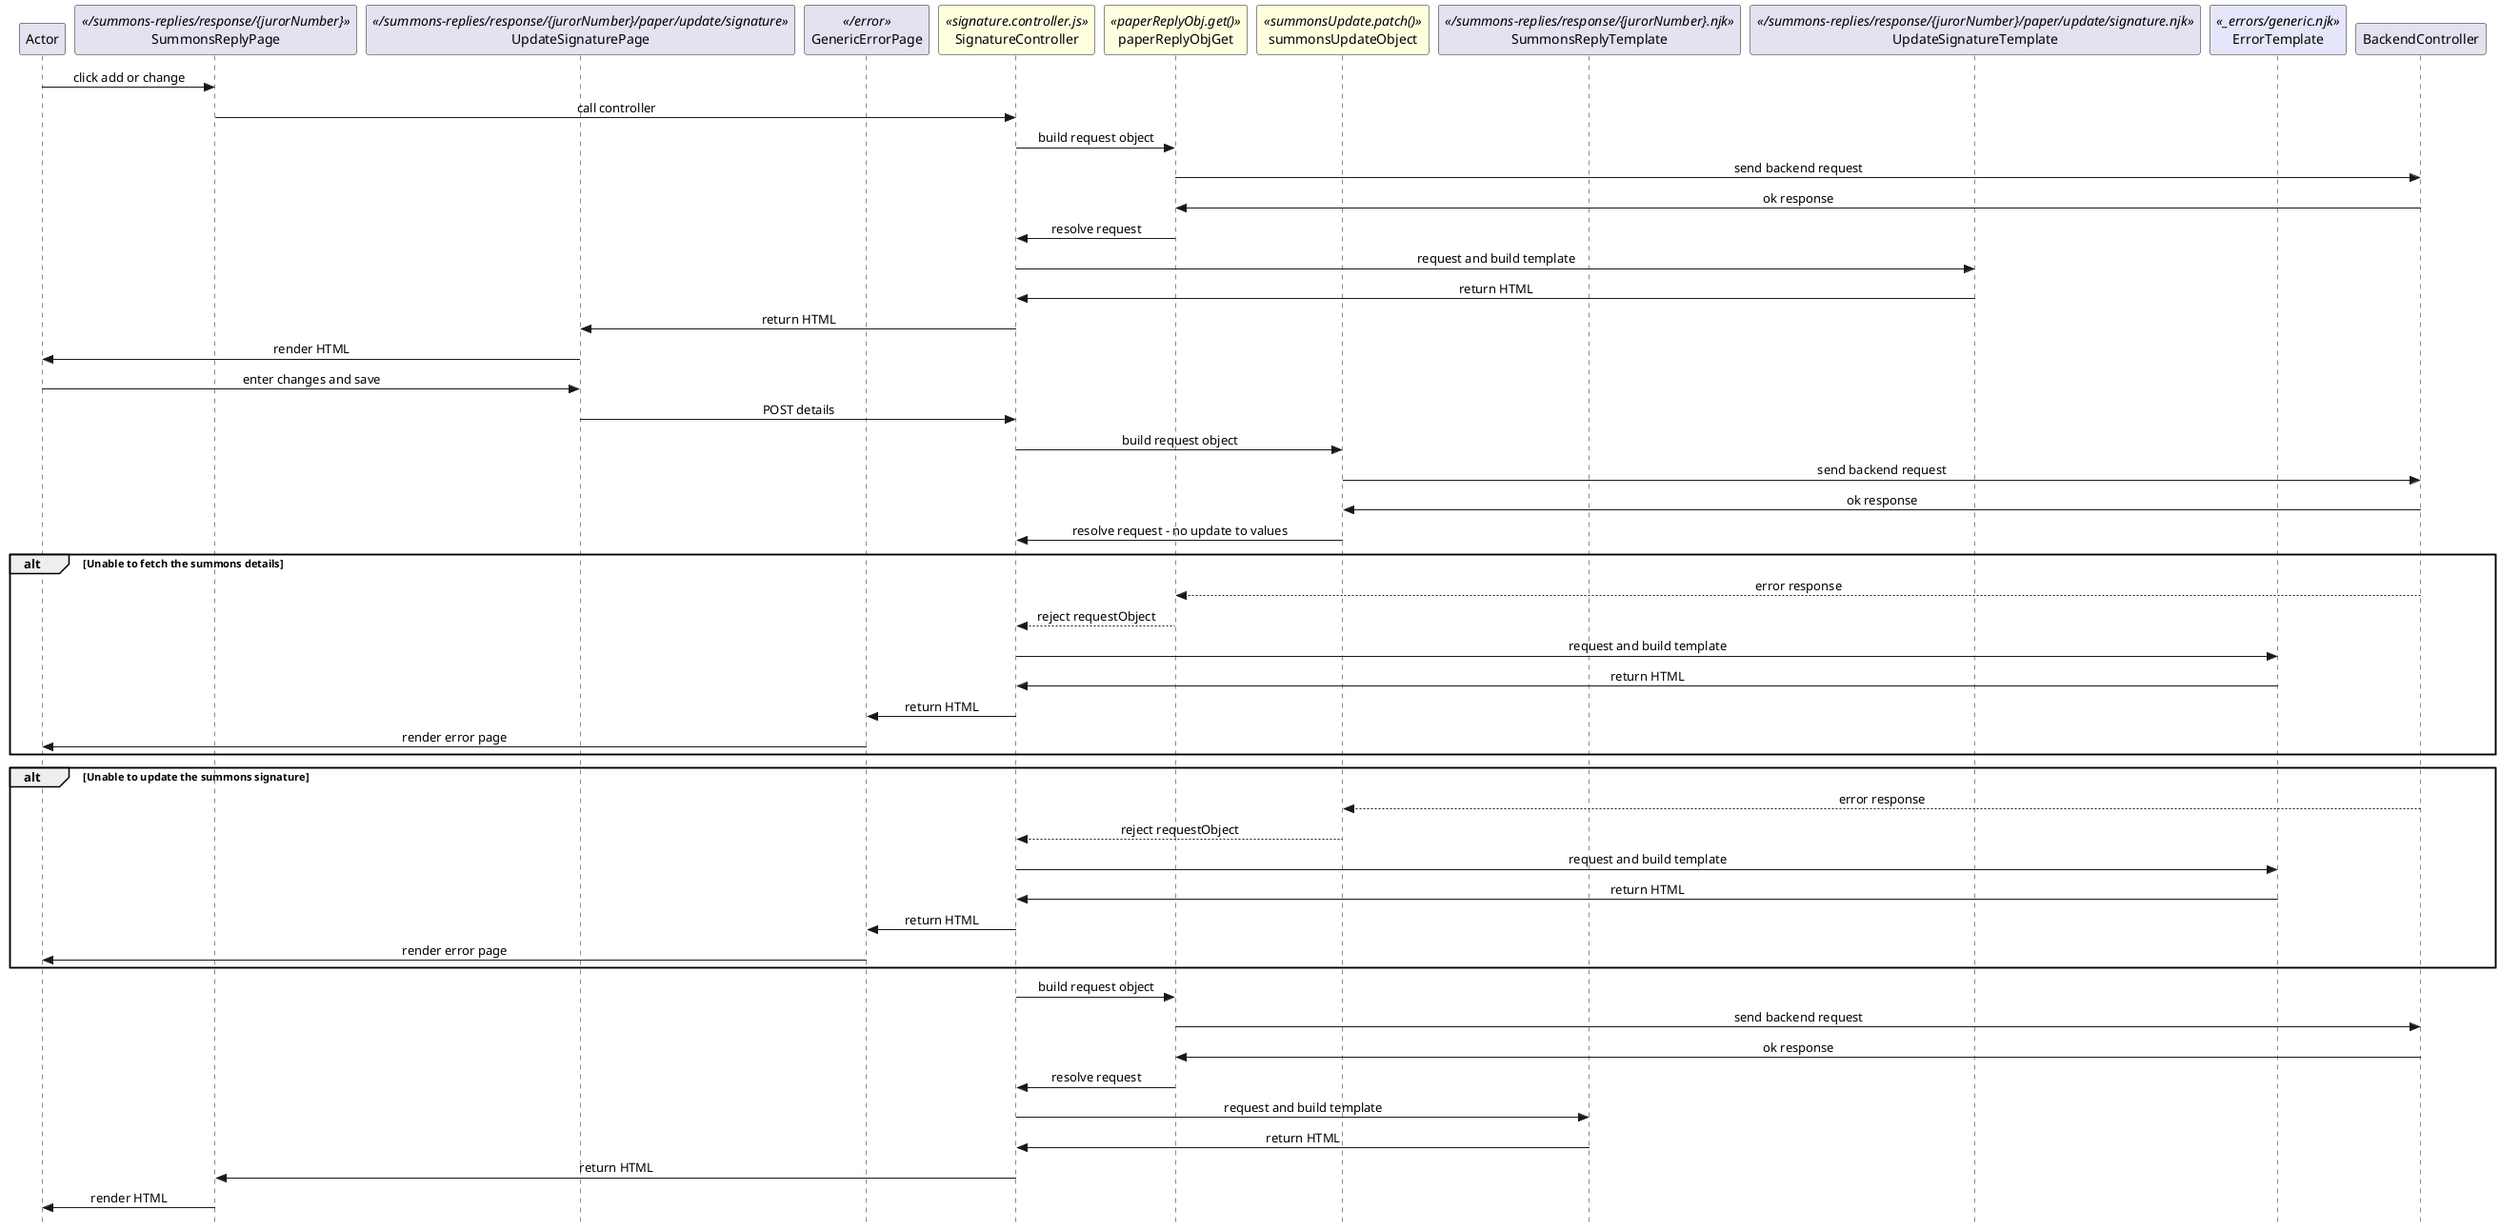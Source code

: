 @startuml update-signature

skinparam Style strictuml 
skinparam SequenceMessageAlignment center

participant Actor

''' LOCAL ROUTING
participant SummonsReplyPage <</summons-replies/response/{jurorNumber}>>
participant UpdateSignaturePage <</summons-replies/response/{jurorNumber}/paper/update/signature>>
participant GenericErrorPage <</error>>


''' CONTROLLER AND REQUEST OBJECTS
participant SignatureController <<signature.controller.js>> #lightyellow
participant paperReplyObjGet <<paperReplyObj.get()>> #lightyellow
participant summonsUpdateObject <<summonsUpdate.patch()>> #lightyellow

''' TEMPLATES
participant SummonsReplyTemplate <</summons-replies/response/{jurorNumber}.njk>>
participant UpdateSignatureTemplate <</summons-replies/response/{jurorNumber}/paper/update/signature.njk>>
participant ErrorTemplate <<_errors/generic.njk>> #lavender


''' BACKEND CONTROLLER
participant BackendController

Actor -> SummonsReplyPage : click add or change
SummonsReplyPage -> SignatureController : call controller
 
SignatureController -> paperReplyObjGet : build request object
paperReplyObjGet -> BackendController : send backend request
paperReplyObjGet <- BackendController : ok response
SignatureController <- paperReplyObjGet : resolve request

SignatureController -> UpdateSignatureTemplate : request and build template
SignatureController <- UpdateSignatureTemplate : return HTML
UpdateSignaturePage <- SignatureController : return HTML
Actor <- UpdateSignaturePage : render HTML

Actor -> UpdateSignaturePage : enter changes and save

UpdateSignaturePage -> SignatureController : POST details


SignatureController -> summonsUpdateObject : build request object
summonsUpdateObject -> BackendController : send backend request
summonsUpdateObject <- BackendController : ok response
SignatureController <- summonsUpdateObject : resolve request - no update to values

alt Unable to fetch the summons details
    paperReplyObjGet <-- BackendController : error response
    SignatureController <-- paperReplyObjGet : reject requestObject
    SignatureController -> ErrorTemplate : request and build template
    SignatureController <- ErrorTemplate : return HTML
    GenericErrorPage <- SignatureController : return HTML
    Actor <- GenericErrorPage : render error page
end

alt Unable to update the summons signature
    summonsUpdateObject <-- BackendController : error response
    SignatureController <-- summonsUpdateObject : reject requestObject
    SignatureController -> ErrorTemplate : request and build template
    SignatureController <- ErrorTemplate : return HTML
    GenericErrorPage <- SignatureController : return HTML
    Actor <- GenericErrorPage : render error page
end

SignatureController -> paperReplyObjGet : build request object
paperReplyObjGet -> BackendController : send backend request
paperReplyObjGet <- BackendController : ok response
SignatureController <- paperReplyObjGet : resolve request
SignatureController -> SummonsReplyTemplate : request and build template
SignatureController <- SummonsReplyTemplate : return HTML
SummonsReplyPage <- SignatureController : return HTML
Actor <- SummonsReplyPage : render HTML
